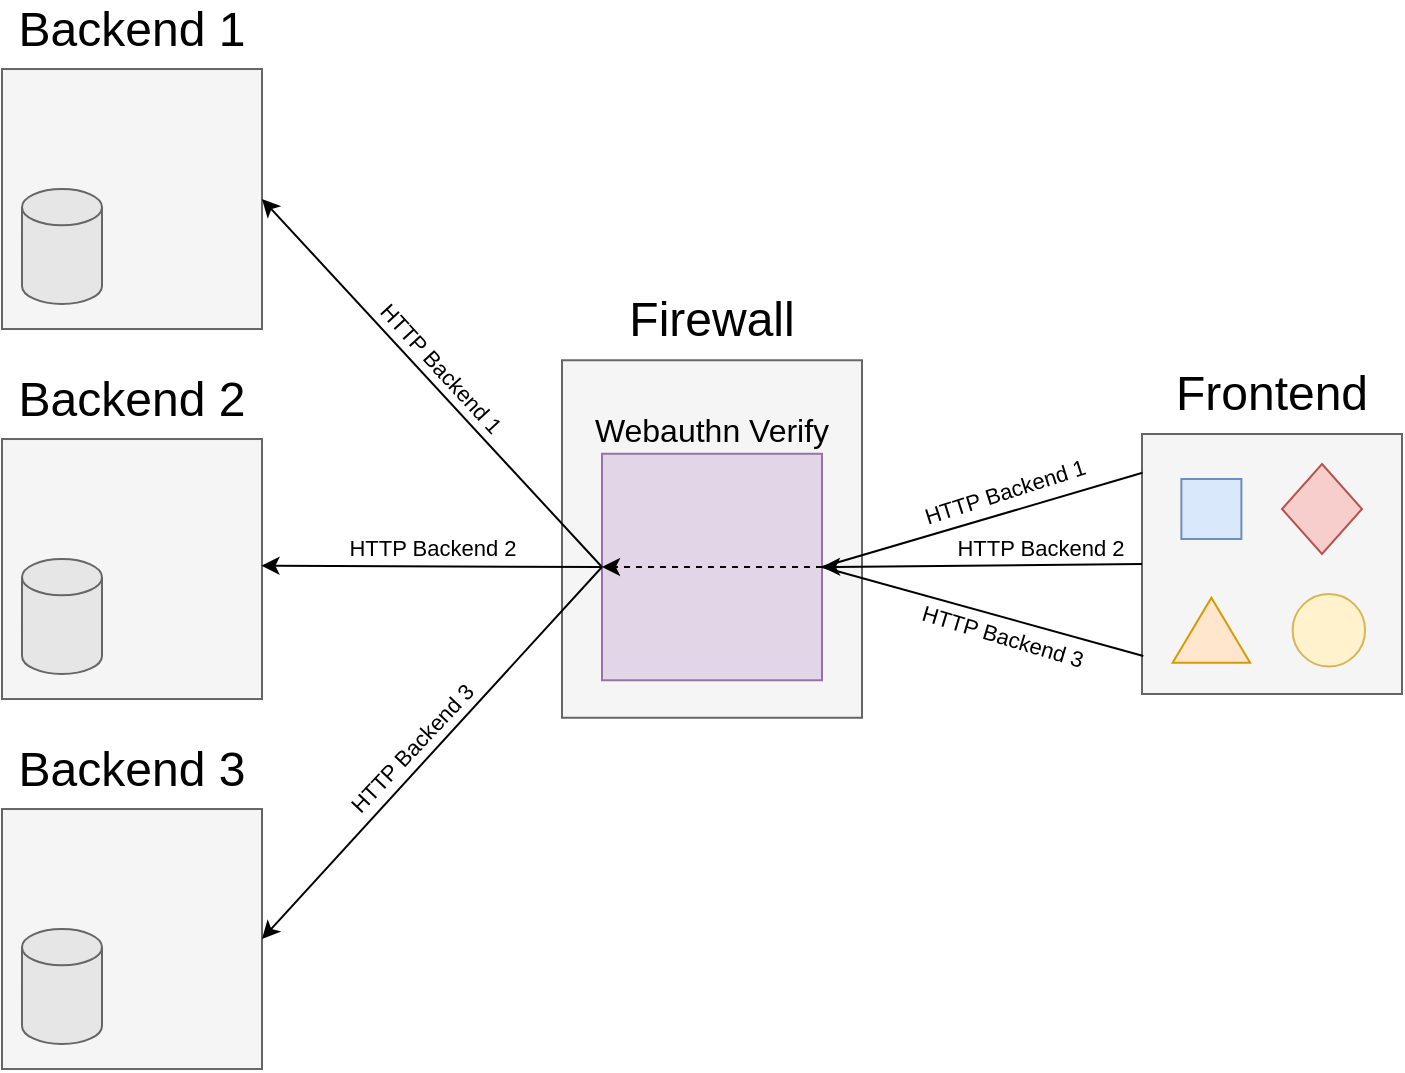 <mxfile version="14.6.12" type="device"><diagram id="rhCQ9IDC6oB7ZNb7tF8U" name="Page-1"><mxGraphModel dx="870" dy="261" grid="1" gridSize="10" guides="1" tooltips="1" connect="1" arrows="1" fold="1" page="0" pageScale="1" pageWidth="850" pageHeight="1100" math="0" shadow="0"><root><mxCell id="0"/><mxCell id="1" parent="0"/><mxCell id="5u60m-hn4gNpZDuU1Inv-2" value="" style="rounded=0;whiteSpace=wrap;html=1;fillColor=#f5f5f5;strokeColor=#666666;fontColor=#333333;" vertex="1" parent="1"><mxGeometry x="230" y="485" width="130" height="130" as="geometry"/></mxCell><mxCell id="5u60m-hn4gNpZDuU1Inv-3" value="&lt;font style=&quot;font-size: 24px&quot;&gt;Frontend&lt;/font&gt;" style="text;html=1;strokeColor=none;fillColor=none;align=center;verticalAlign=middle;whiteSpace=wrap;rounded=0;" vertex="1" parent="1"><mxGeometry x="230" y="455" width="130" height="20" as="geometry"/></mxCell><mxCell id="5u60m-hn4gNpZDuU1Inv-4" value="" style="rhombus;whiteSpace=wrap;html=1;fillColor=#f8cecc;strokeColor=#b85450;" vertex="1" parent="1"><mxGeometry x="300" y="500" width="40" height="45" as="geometry"/></mxCell><mxCell id="5u60m-hn4gNpZDuU1Inv-5" value="" style="rounded=0;whiteSpace=wrap;html=1;fillColor=#dae8fc;strokeColor=#6c8ebf;" vertex="1" parent="1"><mxGeometry x="249.69" y="507.5" width="30" height="30" as="geometry"/></mxCell><mxCell id="5u60m-hn4gNpZDuU1Inv-6" value="" style="triangle;whiteSpace=wrap;html=1;rotation=-90;fillColor=#ffe6cc;strokeColor=#d79b00;" vertex="1" parent="1"><mxGeometry x="248.44" y="563.75" width="32.5" height="38.75" as="geometry"/></mxCell><mxCell id="5u60m-hn4gNpZDuU1Inv-7" value="" style="ellipse;whiteSpace=wrap;html=1;aspect=fixed;fillColor=#fff2cc;strokeColor=#d6b656;" vertex="1" parent="1"><mxGeometry x="305.31" y="565" width="36.25" height="36.25" as="geometry"/></mxCell><mxCell id="5u60m-hn4gNpZDuU1Inv-8" value="" style="rounded=0;whiteSpace=wrap;html=1;fillColor=#f5f5f5;strokeColor=#666666;fontColor=#333333;" vertex="1" parent="1"><mxGeometry x="-340" y="302.51" width="130" height="130" as="geometry"/></mxCell><mxCell id="5u60m-hn4gNpZDuU1Inv-9" value="&lt;font style=&quot;font-size: 24px&quot;&gt;Backend&lt;/font&gt;&lt;font style=&quot;font-size: 24px&quot;&gt; 1&lt;br&gt;&lt;/font&gt;" style="text;html=1;strokeColor=none;fillColor=none;align=center;verticalAlign=middle;whiteSpace=wrap;rounded=0;" vertex="1" parent="1"><mxGeometry x="-340" y="272.51" width="130" height="20" as="geometry"/></mxCell><mxCell id="5u60m-hn4gNpZDuU1Inv-10" value="" style="shape=cylinder3;whiteSpace=wrap;html=1;boundedLbl=1;backgroundOutline=1;size=9.069;strokeColor=#666666;fontColor=#333333;fillColor=#E6E6E6;" vertex="1" parent="1"><mxGeometry x="-330" y="362.51" width="40" height="57.5" as="geometry"/></mxCell><mxCell id="5u60m-hn4gNpZDuU1Inv-15" value="" style="rounded=0;whiteSpace=wrap;html=1;fillColor=#f5f5f5;strokeColor=#666666;fontColor=#333333;" vertex="1" parent="1"><mxGeometry x="-60" y="448.13" width="150" height="178.75" as="geometry"/></mxCell><mxCell id="5u60m-hn4gNpZDuU1Inv-16" value="&lt;font style=&quot;font-size: 24px&quot;&gt;Firewall&lt;/font&gt;" style="text;html=1;strokeColor=none;fillColor=none;align=center;verticalAlign=middle;whiteSpace=wrap;rounded=0;" vertex="1" parent="1"><mxGeometry x="-60" y="418.13" width="150" height="20" as="geometry"/></mxCell><mxCell id="5u60m-hn4gNpZDuU1Inv-17" value="" style="rounded=0;whiteSpace=wrap;html=1;fillColor=#e1d5e7;strokeColor=#9673a6;" vertex="1" parent="1"><mxGeometry x="-40" y="494.88" width="110" height="113.25" as="geometry"/></mxCell><mxCell id="5u60m-hn4gNpZDuU1Inv-18" value="&lt;font style=&quot;font-size: 16px&quot;&gt;Webauthn &lt;font style=&quot;font-size: 16px&quot;&gt;Verify&lt;/font&gt;&lt;/font&gt;" style="text;html=1;strokeColor=none;fillColor=none;align=center;verticalAlign=middle;whiteSpace=wrap;rounded=0;" vertex="1" parent="1"><mxGeometry x="-60" y="473.13" width="150" height="20" as="geometry"/></mxCell><mxCell id="5u60m-hn4gNpZDuU1Inv-33" value="" style="rounded=0;whiteSpace=wrap;html=1;fillColor=#f5f5f5;strokeColor=#666666;fontColor=#333333;" vertex="1" parent="1"><mxGeometry x="-340" y="487.51" width="130" height="130" as="geometry"/></mxCell><mxCell id="5u60m-hn4gNpZDuU1Inv-34" value="&lt;font style=&quot;font-size: 24px&quot;&gt;Backend&lt;/font&gt;&lt;font style=&quot;font-size: 24px&quot;&gt; 2&lt;br&gt;&lt;/font&gt;" style="text;html=1;strokeColor=none;fillColor=none;align=center;verticalAlign=middle;whiteSpace=wrap;rounded=0;" vertex="1" parent="1"><mxGeometry x="-340" y="457.51" width="130" height="20" as="geometry"/></mxCell><mxCell id="5u60m-hn4gNpZDuU1Inv-35" value="" style="shape=cylinder3;whiteSpace=wrap;html=1;boundedLbl=1;backgroundOutline=1;size=9.069;strokeColor=#666666;fontColor=#333333;fillColor=#E6E6E6;" vertex="1" parent="1"><mxGeometry x="-330" y="547.51" width="40" height="57.5" as="geometry"/></mxCell><mxCell id="5u60m-hn4gNpZDuU1Inv-36" value="" style="rounded=0;whiteSpace=wrap;html=1;fillColor=#f5f5f5;strokeColor=#666666;fontColor=#333333;" vertex="1" parent="1"><mxGeometry x="-340" y="672.51" width="130" height="130" as="geometry"/></mxCell><mxCell id="5u60m-hn4gNpZDuU1Inv-37" value="&lt;font style=&quot;font-size: 24px&quot;&gt;Backend&lt;/font&gt;&lt;font style=&quot;font-size: 24px&quot;&gt; 3&lt;br&gt;&lt;/font&gt;" style="text;html=1;strokeColor=none;fillColor=none;align=center;verticalAlign=middle;whiteSpace=wrap;rounded=0;" vertex="1" parent="1"><mxGeometry x="-340" y="642.51" width="130" height="20" as="geometry"/></mxCell><mxCell id="5u60m-hn4gNpZDuU1Inv-38" value="" style="shape=cylinder3;whiteSpace=wrap;html=1;boundedLbl=1;backgroundOutline=1;size=9.069;strokeColor=#666666;fontColor=#333333;fillColor=#E6E6E6;" vertex="1" parent="1"><mxGeometry x="-330" y="732.51" width="40" height="57.5" as="geometry"/></mxCell><mxCell id="5u60m-hn4gNpZDuU1Inv-39" value="" style="endArrow=none;html=1;exitX=0.002;exitY=0.149;exitDx=0;exitDy=0;entryX=1;entryY=0.5;entryDx=0;entryDy=0;endFill=0;exitPerimeter=0;" edge="1" parent="1" source="5u60m-hn4gNpZDuU1Inv-2" target="5u60m-hn4gNpZDuU1Inv-17"><mxGeometry width="50" height="50" relative="1" as="geometry"><mxPoint x="-10" y="600" as="sourcePoint"/><mxPoint x="80" y="540" as="targetPoint"/></mxGeometry></mxCell><mxCell id="5u60m-hn4gNpZDuU1Inv-44" value="HTTP Backend 1" style="edgeLabel;html=1;align=center;verticalAlign=middle;resizable=0;points=[];rotation=-17.7;" vertex="1" connectable="0" parent="5u60m-hn4gNpZDuU1Inv-39"><mxGeometry x="-0.446" relative="1" as="geometry"><mxPoint x="-25" y="-4" as="offset"/></mxGeometry></mxCell><mxCell id="5u60m-hn4gNpZDuU1Inv-41" value="" style="endArrow=classic;html=1;exitX=0;exitY=0.5;exitDx=0;exitDy=0;entryX=1;entryY=0.5;entryDx=0;entryDy=0;" edge="1" parent="1" source="5u60m-hn4gNpZDuU1Inv-2" target="5u60m-hn4gNpZDuU1Inv-17"><mxGeometry width="50" height="50" relative="1" as="geometry"><mxPoint x="30" y="610" as="sourcePoint"/><mxPoint x="80" y="560" as="targetPoint"/></mxGeometry></mxCell><mxCell id="5u60m-hn4gNpZDuU1Inv-46" value="HTTP Backend 2" style="edgeLabel;html=1;align=center;verticalAlign=middle;resizable=0;points=[];rotation=0;" vertex="1" connectable="0" parent="5u60m-hn4gNpZDuU1Inv-41"><mxGeometry x="-0.173" relative="1" as="geometry"><mxPoint x="15" y="-9" as="offset"/></mxGeometry></mxCell><mxCell id="5u60m-hn4gNpZDuU1Inv-42" value="" style="endArrow=none;html=1;exitX=0.005;exitY=0.854;exitDx=0;exitDy=0;entryX=1;entryY=0.5;entryDx=0;entryDy=0;endFill=0;exitPerimeter=0;" edge="1" parent="1" source="5u60m-hn4gNpZDuU1Inv-2" target="5u60m-hn4gNpZDuU1Inv-17"><mxGeometry width="50" height="50" relative="1" as="geometry"><mxPoint x="30" y="610" as="sourcePoint"/><mxPoint x="80" y="560" as="targetPoint"/></mxGeometry></mxCell><mxCell id="5u60m-hn4gNpZDuU1Inv-45" value="HTTP Backend 3" style="edgeLabel;html=1;align=center;verticalAlign=middle;resizable=0;points=[];rotation=16.7;" vertex="1" connectable="0" parent="5u60m-hn4gNpZDuU1Inv-42"><mxGeometry x="-0.366" relative="1" as="geometry"><mxPoint x="-20" y="4" as="offset"/></mxGeometry></mxCell><mxCell id="5u60m-hn4gNpZDuU1Inv-43" value="" style="endArrow=classic;html=1;entryX=0;entryY=0.5;entryDx=0;entryDy=0;exitX=1;exitY=0.5;exitDx=0;exitDy=0;dashed=1;" edge="1" parent="1" source="5u60m-hn4gNpZDuU1Inv-17" target="5u60m-hn4gNpZDuU1Inv-17"><mxGeometry width="50" height="50" relative="1" as="geometry"><mxPoint x="30" y="610" as="sourcePoint"/><mxPoint x="80" y="560" as="targetPoint"/></mxGeometry></mxCell><mxCell id="5u60m-hn4gNpZDuU1Inv-47" value="" style="endArrow=classic;html=1;exitX=0;exitY=0.5;exitDx=0;exitDy=0;entryX=1;entryY=0.5;entryDx=0;entryDy=0;" edge="1" parent="1" source="5u60m-hn4gNpZDuU1Inv-17" target="5u60m-hn4gNpZDuU1Inv-36"><mxGeometry width="50" height="50" relative="1" as="geometry"><mxPoint y="650" as="sourcePoint"/><mxPoint x="50" y="600" as="targetPoint"/></mxGeometry></mxCell><mxCell id="5u60m-hn4gNpZDuU1Inv-50" value="&lt;div&gt;HTTP Backend 3&lt;/div&gt;" style="edgeLabel;html=1;align=center;verticalAlign=middle;resizable=0;points=[];rotation=-46.7;" vertex="1" connectable="0" parent="5u60m-hn4gNpZDuU1Inv-47"><mxGeometry x="-0.081" y="-1" relative="1" as="geometry"><mxPoint x="-16" y="6" as="offset"/></mxGeometry></mxCell><mxCell id="5u60m-hn4gNpZDuU1Inv-48" value="" style="endArrow=classic;html=1;exitX=0;exitY=0.5;exitDx=0;exitDy=0;entryX=0.998;entryY=0.487;entryDx=0;entryDy=0;entryPerimeter=0;" edge="1" parent="1" source="5u60m-hn4gNpZDuU1Inv-17" target="5u60m-hn4gNpZDuU1Inv-33"><mxGeometry width="50" height="50" relative="1" as="geometry"><mxPoint y="650" as="sourcePoint"/><mxPoint x="50" y="600" as="targetPoint"/></mxGeometry></mxCell><mxCell id="5u60m-hn4gNpZDuU1Inv-51" value="HTTP Backend 2" style="edgeLabel;html=1;align=center;verticalAlign=middle;resizable=0;points=[];" vertex="1" connectable="0" parent="5u60m-hn4gNpZDuU1Inv-48"><mxGeometry x="-0.08" y="-2" relative="1" as="geometry"><mxPoint x="-7" y="-7" as="offset"/></mxGeometry></mxCell><mxCell id="5u60m-hn4gNpZDuU1Inv-49" value="" style="endArrow=classic;html=1;exitX=0;exitY=0.5;exitDx=0;exitDy=0;entryX=1;entryY=0.5;entryDx=0;entryDy=0;" edge="1" parent="1" source="5u60m-hn4gNpZDuU1Inv-17" target="5u60m-hn4gNpZDuU1Inv-8"><mxGeometry width="50" height="50" relative="1" as="geometry"><mxPoint x="-30" y="561.505" as="sourcePoint"/><mxPoint x="-200" y="570" as="targetPoint"/></mxGeometry></mxCell><mxCell id="5u60m-hn4gNpZDuU1Inv-52" value="HTTP Backend 1" style="edgeLabel;html=1;align=center;verticalAlign=middle;resizable=0;points=[];rotation=47.4;" vertex="1" connectable="0" parent="5u60m-hn4gNpZDuU1Inv-49"><mxGeometry x="-0.16" y="-2" relative="1" as="geometry"><mxPoint x="-11" y="-21" as="offset"/></mxGeometry></mxCell></root></mxGraphModel></diagram></mxfile>